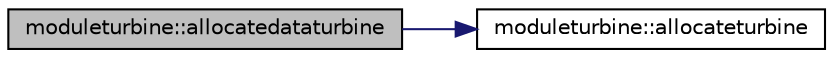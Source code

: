 digraph "moduleturbine::allocatedataturbine"
{
 // LATEX_PDF_SIZE
  edge [fontname="Helvetica",fontsize="10",labelfontname="Helvetica",labelfontsize="10"];
  node [fontname="Helvetica",fontsize="10",shape=record];
  rankdir="LR";
  Node1 [label="moduleturbine::allocatedataturbine",height=0.2,width=0.4,color="black", fillcolor="grey75", style="filled", fontcolor="black",tooltip=" "];
  Node1 -> Node2 [color="midnightblue",fontsize="10",style="solid",fontname="Helvetica"];
  Node2 [label="moduleturbine::allocateturbine",height=0.2,width=0.4,color="black", fillcolor="white", style="filled",URL="$namespacemoduleturbine.html#a256dbbfda7b4fd109ab1088e055e3bd0",tooltip=" "];
}
